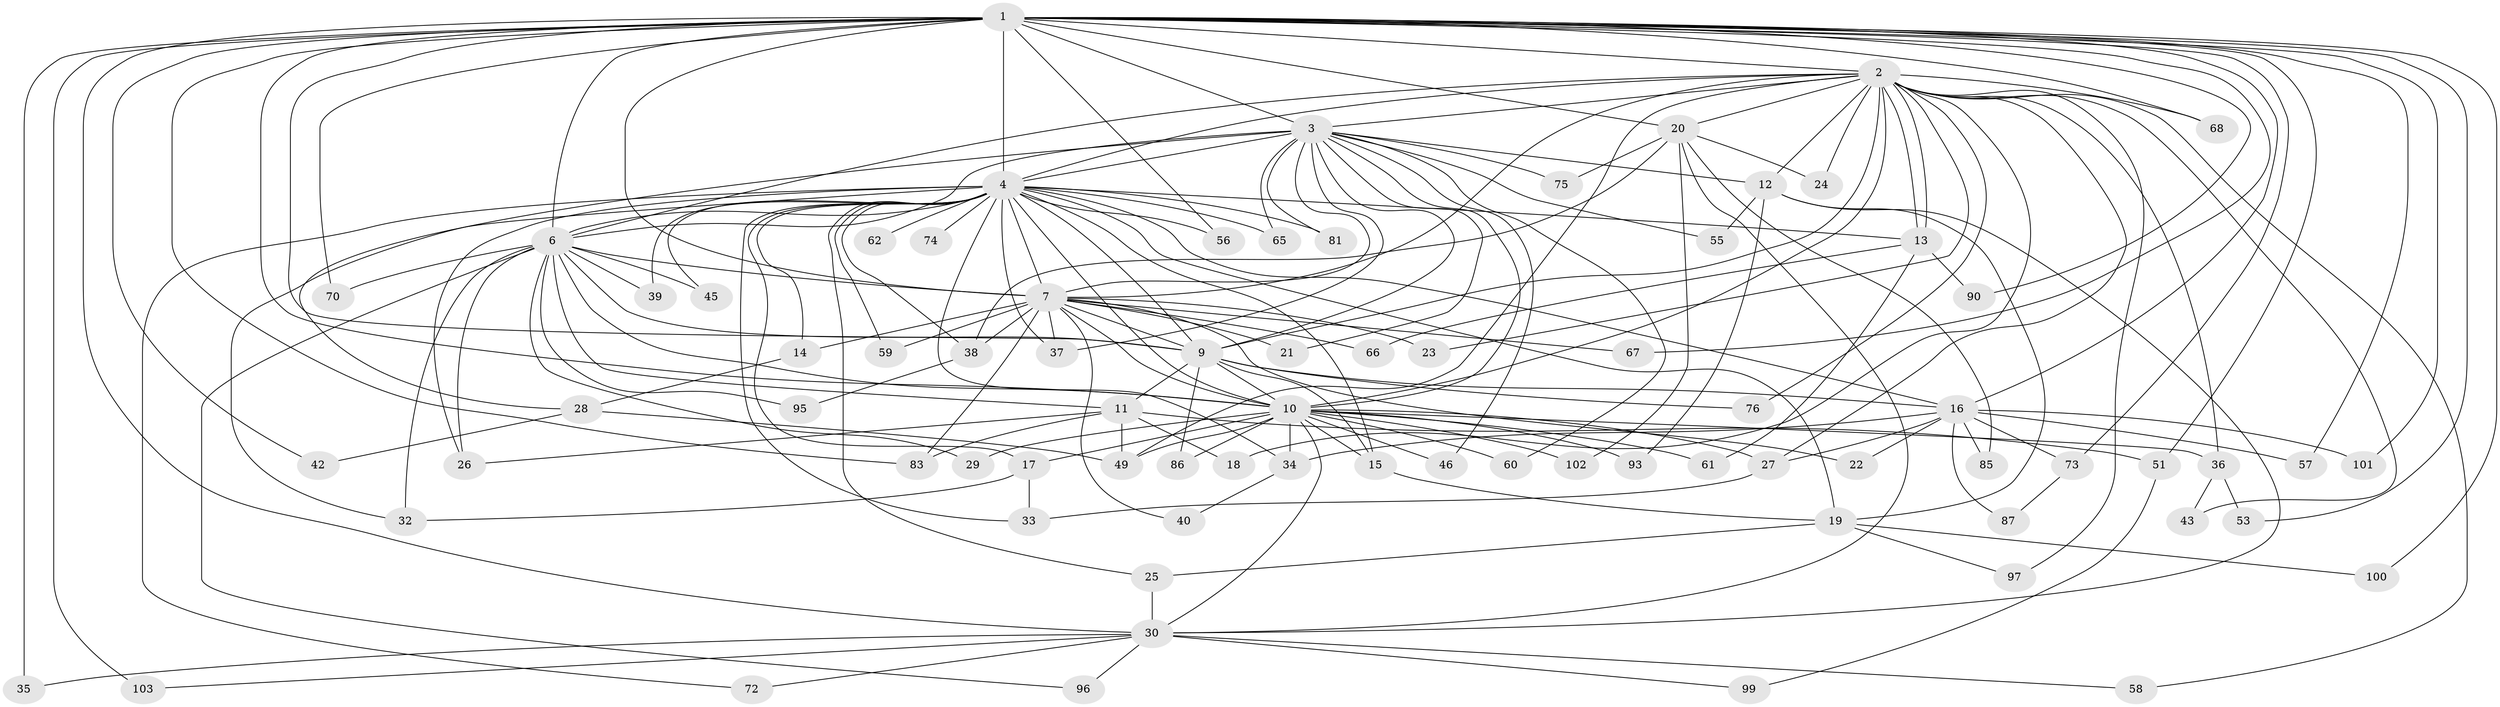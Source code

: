 // Generated by graph-tools (version 1.1) at 2025/51/02/27/25 19:51:51]
// undirected, 77 vertices, 181 edges
graph export_dot {
graph [start="1"]
  node [color=gray90,style=filled];
  1 [super="+5"];
  2 [super="+92"];
  3 [super="+78"];
  4 [super="+8"];
  6 [super="+69"];
  7 [super="+98"];
  9 [super="+44"];
  10 [super="+52"];
  11 [super="+77"];
  12 [super="+54"];
  13 [super="+31"];
  14 [super="+41"];
  15 [super="+47"];
  16 [super="+84"];
  17 [super="+88"];
  18;
  19;
  20 [super="+89"];
  21;
  22;
  23;
  24;
  25;
  26;
  27 [super="+91"];
  28;
  29;
  30 [super="+64"];
  32;
  33 [super="+71"];
  34 [super="+50"];
  35 [super="+82"];
  36;
  37 [super="+80"];
  38 [super="+48"];
  39;
  40;
  42;
  43;
  45;
  46;
  49 [super="+63"];
  51 [super="+79"];
  53;
  55;
  56;
  57;
  58;
  59;
  60;
  61;
  62;
  65;
  66;
  67;
  68;
  70;
  72;
  73;
  74;
  75;
  76;
  81;
  83 [super="+94"];
  85;
  86;
  87;
  90;
  93;
  95;
  96;
  97;
  99;
  100;
  101;
  102;
  103;
  1 -- 2 [weight=2];
  1 -- 3 [weight=2];
  1 -- 4 [weight=4];
  1 -- 6 [weight=2];
  1 -- 7 [weight=3];
  1 -- 9 [weight=2];
  1 -- 10 [weight=2];
  1 -- 42;
  1 -- 51 [weight=2];
  1 -- 57;
  1 -- 90;
  1 -- 103;
  1 -- 67;
  1 -- 68;
  1 -- 70;
  1 -- 73;
  1 -- 16;
  1 -- 83;
  1 -- 20;
  1 -- 30;
  1 -- 35 [weight=2];
  1 -- 100;
  1 -- 101;
  1 -- 53;
  1 -- 56;
  2 -- 3;
  2 -- 4 [weight=2];
  2 -- 6;
  2 -- 7;
  2 -- 9;
  2 -- 10;
  2 -- 12;
  2 -- 13;
  2 -- 13;
  2 -- 18;
  2 -- 20;
  2 -- 23;
  2 -- 24;
  2 -- 36;
  2 -- 43;
  2 -- 58;
  2 -- 68;
  2 -- 76;
  2 -- 97;
  2 -- 27;
  2 -- 49;
  3 -- 4 [weight=2];
  3 -- 6;
  3 -- 7;
  3 -- 9;
  3 -- 10;
  3 -- 12;
  3 -- 21;
  3 -- 28;
  3 -- 46;
  3 -- 55;
  3 -- 60;
  3 -- 65;
  3 -- 75;
  3 -- 81;
  3 -- 37;
  4 -- 6 [weight=2];
  4 -- 7 [weight=2];
  4 -- 9 [weight=2];
  4 -- 10 [weight=2];
  4 -- 14 [weight=2];
  4 -- 15;
  4 -- 16;
  4 -- 19;
  4 -- 25;
  4 -- 26;
  4 -- 59;
  4 -- 62 [weight=2];
  4 -- 81;
  4 -- 65;
  4 -- 72;
  4 -- 74;
  4 -- 17;
  4 -- 32;
  4 -- 33;
  4 -- 37 [weight=2];
  4 -- 38;
  4 -- 39;
  4 -- 45;
  4 -- 56;
  4 -- 13;
  4 -- 34;
  6 -- 7;
  6 -- 9 [weight=2];
  6 -- 10;
  6 -- 11;
  6 -- 26;
  6 -- 29;
  6 -- 32;
  6 -- 39 [weight=2];
  6 -- 45;
  6 -- 70;
  6 -- 95;
  6 -- 96;
  7 -- 9;
  7 -- 10;
  7 -- 21;
  7 -- 22;
  7 -- 23;
  7 -- 37;
  7 -- 38;
  7 -- 40;
  7 -- 59;
  7 -- 66;
  7 -- 67;
  7 -- 83;
  7 -- 14;
  9 -- 10;
  9 -- 11;
  9 -- 15;
  9 -- 86;
  9 -- 76;
  9 -- 16;
  10 -- 17;
  10 -- 27;
  10 -- 29;
  10 -- 34;
  10 -- 36;
  10 -- 46;
  10 -- 49;
  10 -- 61;
  10 -- 86;
  10 -- 93;
  10 -- 102;
  10 -- 15;
  10 -- 60;
  10 -- 30;
  11 -- 18;
  11 -- 51;
  11 -- 83;
  11 -- 49;
  11 -- 26;
  12 -- 30;
  12 -- 19;
  12 -- 93;
  12 -- 55;
  13 -- 61;
  13 -- 66;
  13 -- 90;
  14 -- 28;
  15 -- 19;
  16 -- 22;
  16 -- 27;
  16 -- 34;
  16 -- 57;
  16 -- 73;
  16 -- 85;
  16 -- 87;
  16 -- 101;
  17 -- 32;
  17 -- 33;
  19 -- 25;
  19 -- 97;
  19 -- 100;
  20 -- 24;
  20 -- 75;
  20 -- 85;
  20 -- 102;
  20 -- 30;
  20 -- 38;
  25 -- 30;
  27 -- 33;
  28 -- 42;
  28 -- 49;
  30 -- 35;
  30 -- 58;
  30 -- 72;
  30 -- 96;
  30 -- 99;
  30 -- 103;
  34 -- 40;
  36 -- 43;
  36 -- 53;
  38 -- 95;
  51 -- 99;
  73 -- 87;
}
